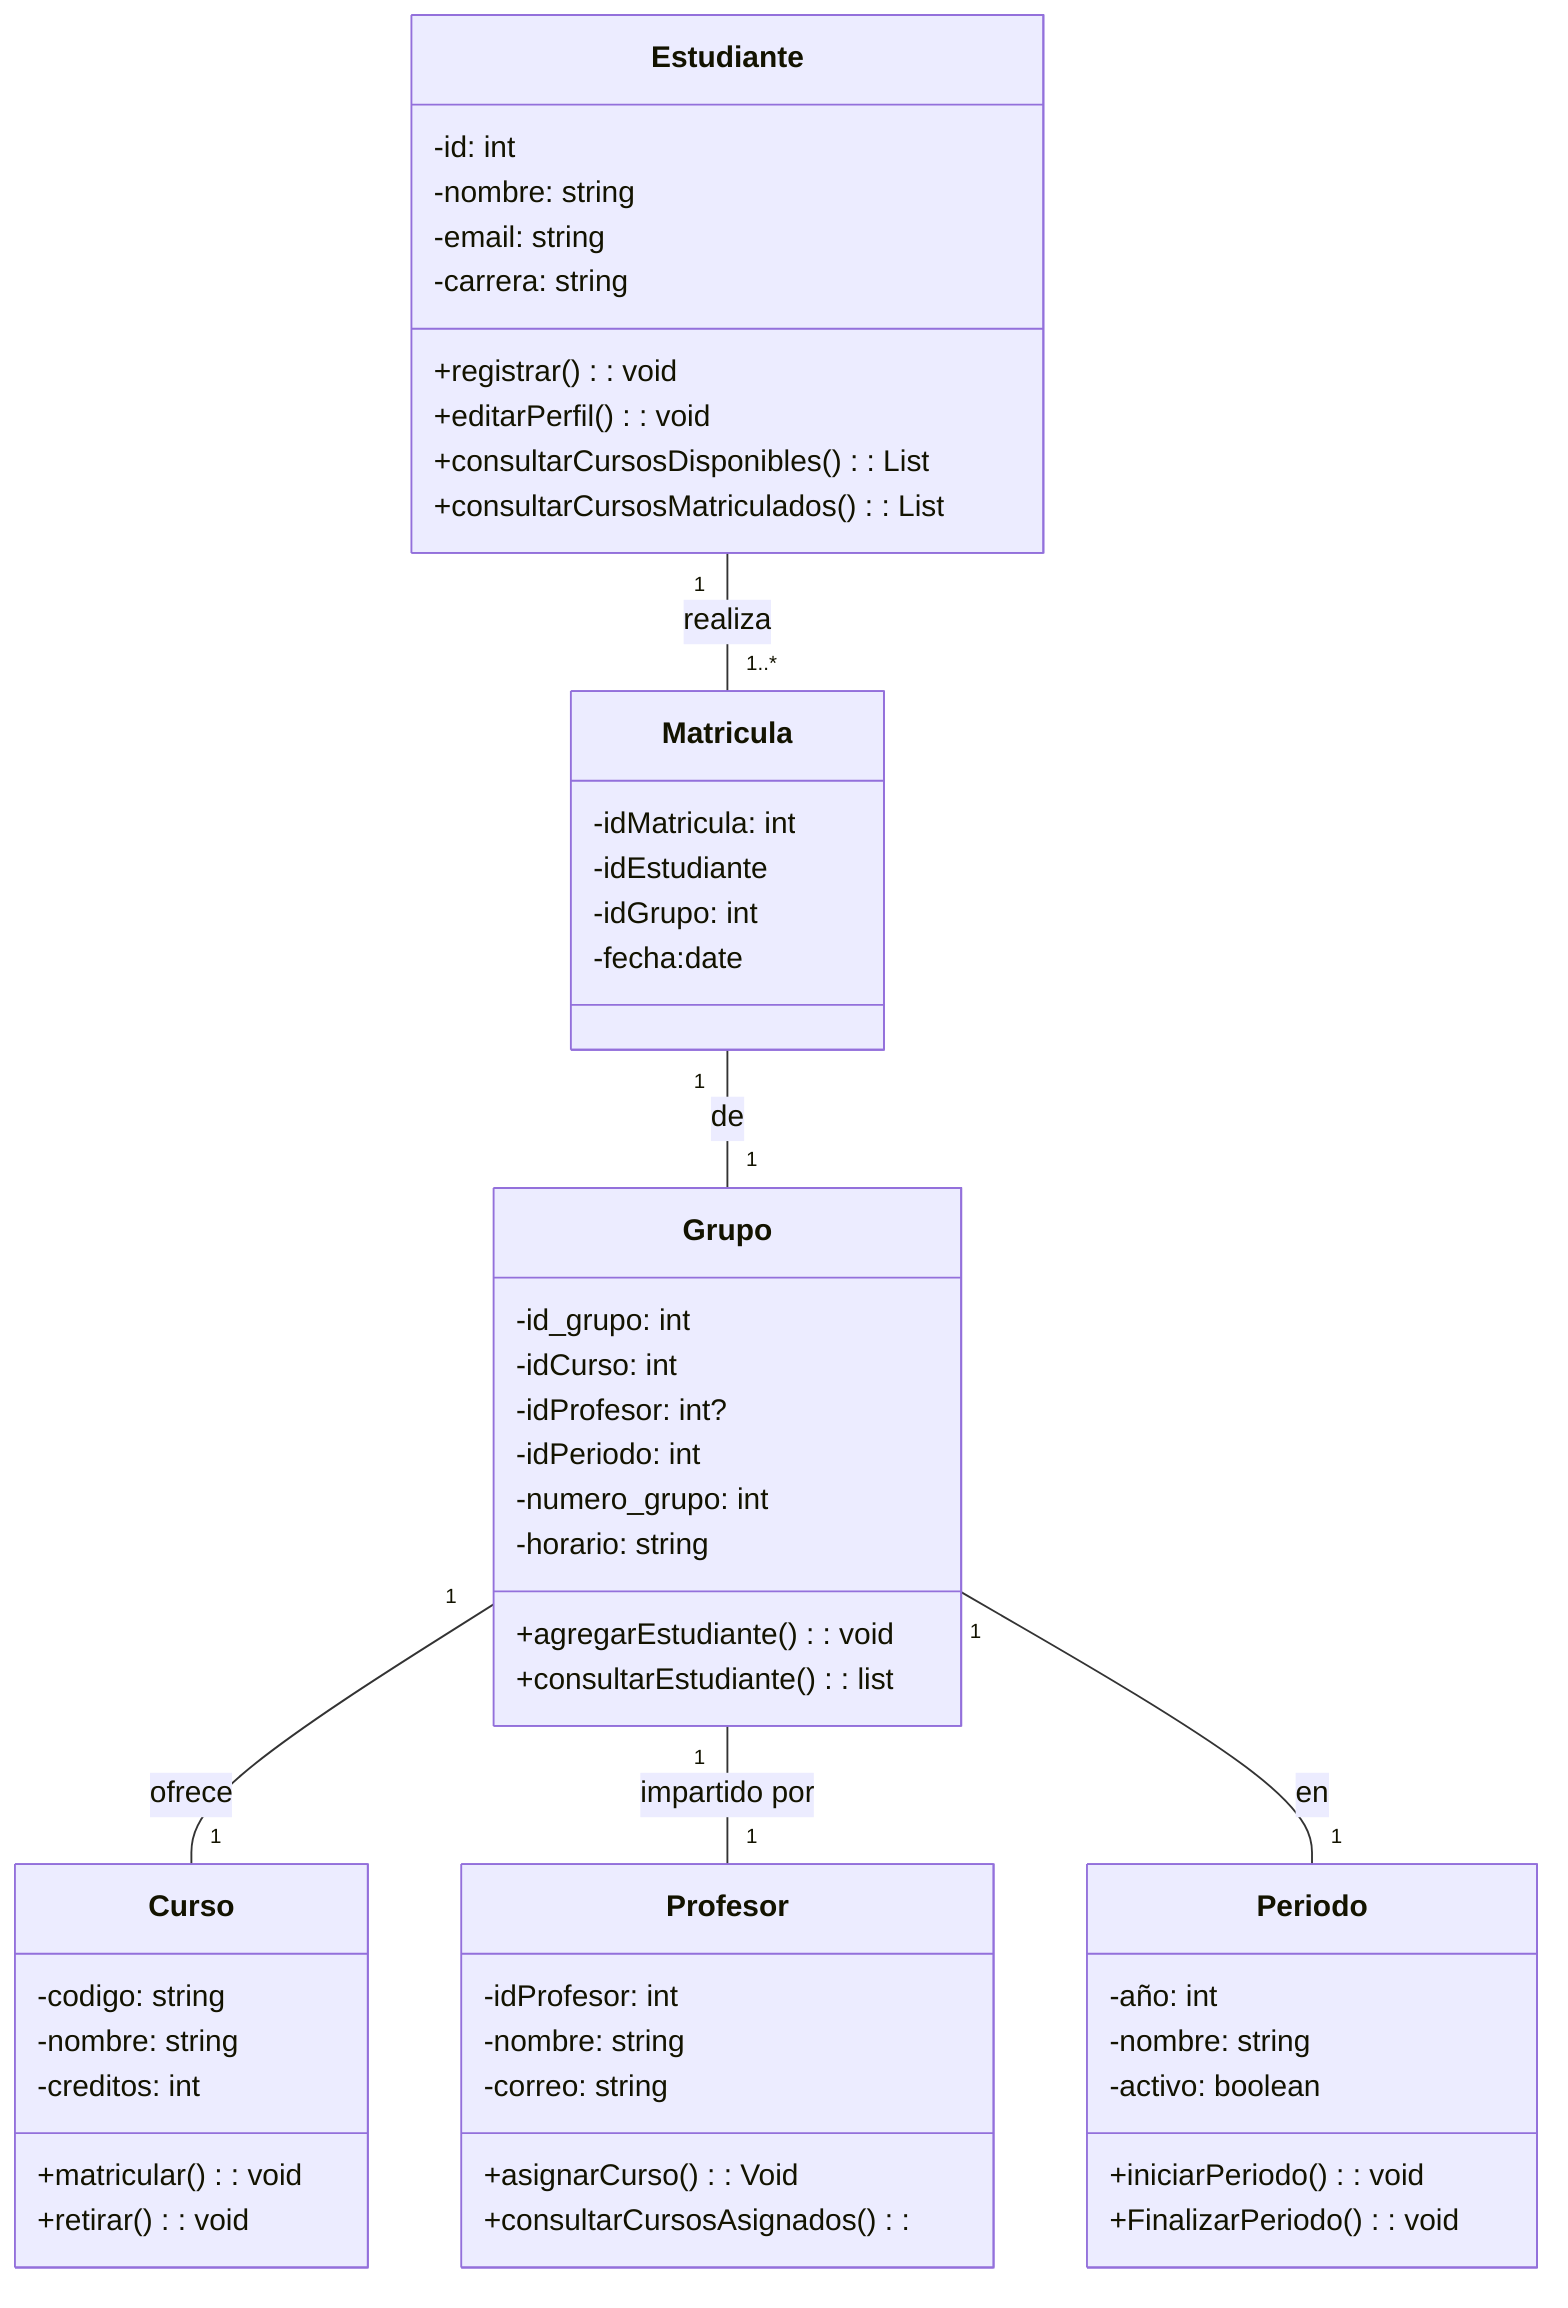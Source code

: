 classDiagram
    class Estudiante {
        -id: int
        -nombre: string
        -email: string
        -carrera: string
        +registrar(): void
        +editarPerfil(): void
        +consultarCursosDisponibles(): List<Curso>
        +consultarCursosMatriculados(): List<Curso>
    }
 
    class Curso {
        -codigo: string
        -nombre: string
        -creditos: int
        +matricular(): void
        +retirar(): void
    }
     
    class Periodo {
        -año: int
        -nombre: string
        -activo: boolean
        +iniciarPeriodo(): void
        +FinalizarPeriodo(): void
    }

   
    
    class Profesor {
        -idProfesor: int    
        -nombre: string
        -correo: string
        +asignarCurso(): Void
        +consultarCursosAsignados(): 
    }
    class Matricula{
        -idMatricula: int
        -idEstudiante
        -idGrupo: int
        -fecha:date
    }

    class Grupo {
        -id_grupo: int
        -idCurso: int
        -idProfesor: int?
        -idPeriodo: int
        -numero_grupo: int
        -horario: string
        +agregarEstudiante(): void
        +consultarEstudiante(): list<Estudiante>
    }


    Grupo "1" -- "1" Curso : ofrece
    Grupo "1" --"1" Profesor : impartido por
    Grupo "1" -- "1" Periodo: en
    Estudiante "1" -- "1..*" Matricula : realiza
    Matricula "1" -- "1" Grupo : de